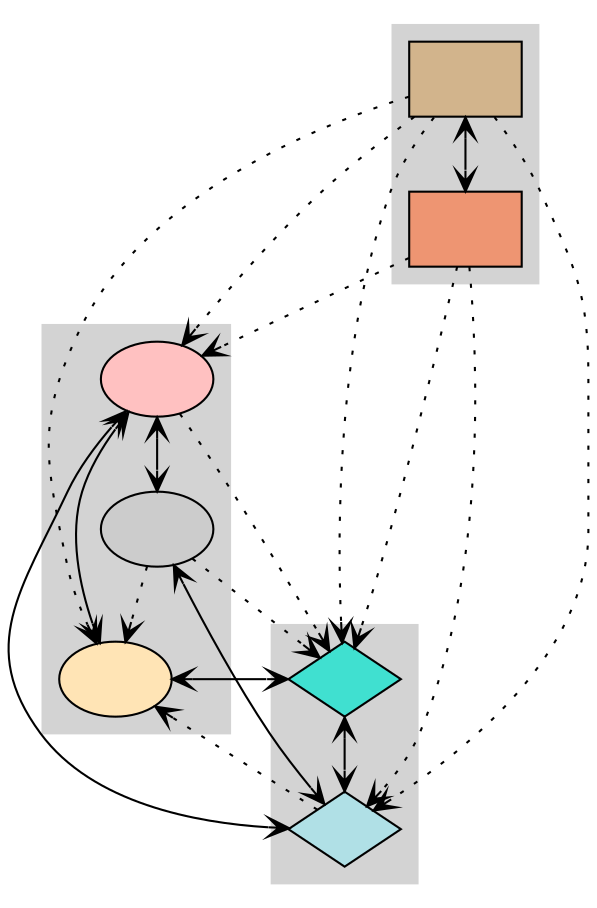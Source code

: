 digraph {
		RI -> RO [arrowhead=vee arrowtail=vee dir=both]
		RI -> SC [arrowhead=vee style=dotted]
		RI -> SS [arrowhead=vee style=dotted]
		RI -> TL [arrowhead=vee style=dotted]
		RI -> TR [arrowhead=vee style=dotted]
		RO -> SC [arrowhead=vee style=dotted]
		RO -> TL [arrowhead=vee style=dotted]
		RO -> TR [arrowhead=vee style=dotted]
		SC -> SS [arrowhead=vee arrowtail=vee dir=both]
		SC -> ST [arrowhead=vee arrowtail=vee dir=both]
		SC -> TL [arrowhead=vee style=dotted]
		SC -> TR [arrowhead=vee arrowtail=vee dir=both]
		ST -> SS [arrowhead=vee style=dotted]
		SS -> TL [arrowhead=vee arrowtail=vee dir=both]
		TR -> SS [arrowhead=vee style=dotted]
		ST -> TL [arrowhead=vee style=dotted]
		ST -> TR [arrowhead=vee arrowtail=vee dir=both]
		TL -> TR [arrowhead=vee arrowtail=vee dir=both]
	subgraph cluster_T {
		node [color=white style=filled]
		style=filled
		color=lightgrey
			TL [label="" fillcolor=turquoise shape=diamond style=filled]
			TR [label="" fillcolor=powderblue shape=diamond style=filled]
	}
	subgraph cluster_S {
		node [color=white style=filled]
		style=filled
		color=lightgrey
			SC [label="" fillcolor=rosybrown1 shape=ellipse style=filled]
			SS [label="" fillcolor=moccasin shape=ellipse style=filled]
			ST [label="" fillcolor=grey80 shape=ellipse style=filled]
	}
	subgraph cluster_R {
		node [color=white style=filled]
		style=filled
		color=lightgrey
			RI [label="" fillcolor=tan shape=box style=filled]
			RO [label="" fillcolor=lightsalmon2 shape=box style=filled]
	}
}